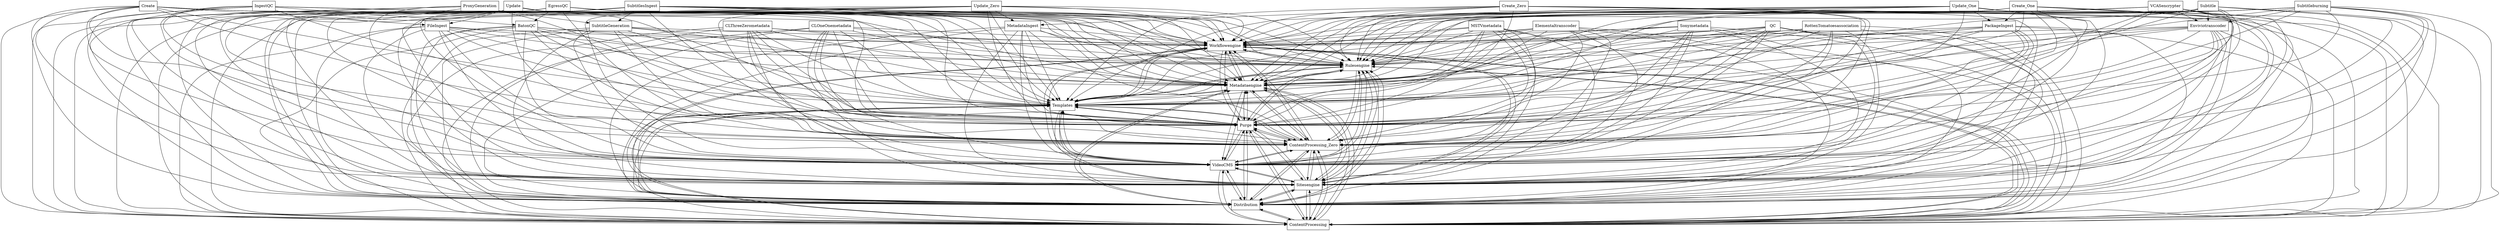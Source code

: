 digraph{
graph [rankdir=TB];
node [shape=box];
edge [arrowhead=normal];
0[label="ProxyGeneration",]
1[label="SubtitlesIngest",]
2[label="Update",]
3[label="Update_Zero",]
4[label="Sonymetadata",]
5[label="Workflowengine",]
6[label="VCASencrypter",]
7[label="Create_Zero",]
8[label="Rulesengine",]
9[label="ContentProcessing",]
10[label="FileIngest",]
11[label="Create",]
12[label="Distribution",]
13[label="IngestQC",]
14[label="Sitesengine",]
15[label="MetadataIngest",]
16[label="EgressQC",]
17[label="Subtitle",]
18[label="BatonQC",]
19[label="CLOneOnemetadata",]
20[label="VideoCMS",]
21[label="SubtitleGeneration",]
22[label="ContentProcessing_Zero",]
23[label="Purge",]
24[label="QC",]
25[label="Enviviotranscoder",]
26[label="Templates",]
27[label="RottenTomatoesassociation",]
28[label="Elementaltranscoder",]
29[label="Subtitleburning",]
30[label="CLThreeZerometadata",]
31[label="Update_One",]
32[label="Metadataengine",]
33[label="PackageIngest",]
34[label="MSTVmetadata",]
35[label="Create_One",]
0->5[label="",]
0->8[label="",]
0->9[label="",]
0->12[label="",]
0->14[label="",]
0->20[label="",]
0->21[label="",]
0->22[label="",]
0->23[label="",]
0->26[label="",]
0->32[label="",]
1->5[label="",]
1->8[label="",]
1->9[label="",]
1->12[label="",]
1->14[label="",]
1->20[label="",]
1->21[label="",]
1->22[label="",]
1->23[label="",]
1->26[label="",]
1->32[label="",]
2->5[label="",]
2->8[label="",]
2->9[label="",]
2->10[label="",]
2->12[label="",]
2->14[label="",]
2->20[label="",]
2->22[label="",]
2->23[label="",]
2->26[label="",]
2->32[label="",]
3->5[label="",]
3->8[label="",]
3->9[label="",]
3->12[label="",]
3->14[label="",]
3->15[label="",]
3->20[label="",]
3->22[label="",]
3->23[label="",]
3->26[label="",]
3->32[label="",]
4->5[label="",]
4->8[label="",]
4->9[label="",]
4->12[label="",]
4->14[label="",]
4->20[label="",]
4->22[label="",]
4->23[label="",]
4->26[label="",]
4->32[label="",]
5->8[label="",]
5->9[label="",]
5->12[label="",]
5->14[label="",]
5->20[label="",]
5->22[label="",]
5->23[label="",]
5->26[label="",]
5->32[label="",]
6->5[label="",]
6->8[label="",]
6->9[label="",]
6->12[label="",]
6->14[label="",]
6->20[label="",]
6->22[label="",]
6->23[label="",]
6->25[label="",]
6->26[label="",]
6->32[label="",]
7->5[label="",]
7->8[label="",]
7->9[label="",]
7->12[label="",]
7->14[label="",]
7->15[label="",]
7->20[label="",]
7->22[label="",]
7->23[label="",]
7->26[label="",]
7->32[label="",]
8->5[label="",]
8->9[label="",]
8->12[label="",]
8->14[label="",]
8->20[label="",]
8->22[label="",]
8->23[label="",]
8->26[label="",]
8->32[label="",]
9->5[label="",]
9->8[label="",]
9->12[label="",]
9->14[label="",]
9->20[label="",]
9->22[label="",]
9->23[label="",]
9->26[label="",]
9->32[label="",]
10->5[label="",]
10->8[label="",]
10->9[label="",]
10->12[label="",]
10->14[label="",]
10->20[label="",]
10->22[label="",]
10->23[label="",]
10->26[label="",]
10->32[label="",]
11->5[label="",]
11->8[label="",]
11->9[label="",]
11->10[label="",]
11->12[label="",]
11->14[label="",]
11->20[label="",]
11->22[label="",]
11->23[label="",]
11->26[label="",]
11->32[label="",]
12->5[label="",]
12->8[label="",]
12->9[label="",]
12->14[label="",]
12->20[label="",]
12->22[label="",]
12->23[label="",]
12->26[label="",]
12->32[label="",]
13->5[label="",]
13->8[label="",]
13->9[label="",]
13->12[label="",]
13->14[label="",]
13->18[label="",]
13->20[label="",]
13->22[label="",]
13->23[label="",]
13->26[label="",]
13->32[label="",]
14->5[label="",]
14->8[label="",]
14->9[label="",]
14->12[label="",]
14->20[label="",]
14->22[label="",]
14->23[label="",]
14->26[label="",]
14->32[label="",]
15->5[label="",]
15->8[label="",]
15->9[label="",]
15->12[label="",]
15->14[label="",]
15->20[label="",]
15->22[label="",]
15->23[label="",]
15->26[label="",]
15->32[label="",]
16->5[label="",]
16->8[label="",]
16->9[label="",]
16->12[label="",]
16->14[label="",]
16->18[label="",]
16->20[label="",]
16->22[label="",]
16->23[label="",]
16->26[label="",]
16->32[label="",]
17->5[label="",]
17->8[label="",]
17->9[label="",]
17->12[label="",]
17->14[label="",]
17->20[label="",]
17->22[label="",]
17->23[label="",]
17->25[label="",]
17->26[label="",]
17->32[label="",]
18->5[label="",]
18->8[label="",]
18->9[label="",]
18->12[label="",]
18->14[label="",]
18->20[label="",]
18->22[label="",]
18->23[label="",]
18->26[label="",]
18->32[label="",]
19->5[label="",]
19->8[label="",]
19->9[label="",]
19->12[label="",]
19->14[label="",]
19->20[label="",]
19->22[label="",]
19->23[label="",]
19->26[label="",]
19->32[label="",]
20->5[label="",]
20->8[label="",]
20->9[label="",]
20->12[label="",]
20->14[label="",]
20->22[label="",]
20->23[label="",]
20->26[label="",]
20->32[label="",]
21->5[label="",]
21->8[label="",]
21->9[label="",]
21->12[label="",]
21->14[label="",]
21->20[label="",]
21->22[label="",]
21->23[label="",]
21->26[label="",]
21->32[label="",]
22->5[label="",]
22->8[label="",]
22->9[label="",]
22->12[label="",]
22->14[label="",]
22->20[label="",]
22->23[label="",]
22->26[label="",]
22->32[label="",]
23->5[label="",]
23->8[label="",]
23->9[label="",]
23->12[label="",]
23->14[label="",]
23->20[label="",]
23->22[label="",]
23->26[label="",]
23->32[label="",]
24->5[label="",]
24->8[label="",]
24->9[label="",]
24->12[label="",]
24->14[label="",]
24->20[label="",]
24->22[label="",]
24->23[label="",]
24->26[label="",]
24->32[label="",]
25->5[label="",]
25->8[label="",]
25->9[label="",]
25->12[label="",]
25->14[label="",]
25->20[label="",]
25->22[label="",]
25->23[label="",]
25->26[label="",]
25->32[label="",]
26->5[label="",]
26->8[label="",]
26->9[label="",]
26->12[label="",]
26->14[label="",]
26->20[label="",]
26->22[label="",]
26->23[label="",]
26->32[label="",]
27->5[label="",]
27->8[label="",]
27->9[label="",]
27->12[label="",]
27->14[label="",]
27->20[label="",]
27->22[label="",]
27->23[label="",]
27->26[label="",]
27->32[label="",]
28->5[label="",]
28->8[label="",]
28->9[label="",]
28->12[label="",]
28->14[label="",]
28->20[label="",]
28->22[label="",]
28->23[label="",]
28->26[label="",]
28->32[label="",]
29->5[label="",]
29->8[label="",]
29->9[label="",]
29->12[label="",]
29->14[label="",]
29->20[label="",]
29->22[label="",]
29->23[label="",]
29->25[label="",]
29->26[label="",]
29->32[label="",]
30->5[label="",]
30->8[label="",]
30->9[label="",]
30->12[label="",]
30->14[label="",]
30->20[label="",]
30->22[label="",]
30->23[label="",]
30->26[label="",]
30->32[label="",]
31->5[label="",]
31->8[label="",]
31->9[label="",]
31->12[label="",]
31->14[label="",]
31->20[label="",]
31->22[label="",]
31->23[label="",]
31->26[label="",]
31->32[label="",]
31->33[label="",]
32->5[label="",]
32->8[label="",]
32->9[label="",]
32->12[label="",]
32->14[label="",]
32->20[label="",]
32->22[label="",]
32->23[label="",]
32->26[label="",]
33->5[label="",]
33->8[label="",]
33->9[label="",]
33->12[label="",]
33->14[label="",]
33->20[label="",]
33->22[label="",]
33->23[label="",]
33->26[label="",]
33->32[label="",]
34->5[label="",]
34->8[label="",]
34->9[label="",]
34->12[label="",]
34->14[label="",]
34->20[label="",]
34->22[label="",]
34->23[label="",]
34->26[label="",]
34->32[label="",]
35->5[label="",]
35->8[label="",]
35->9[label="",]
35->12[label="",]
35->14[label="",]
35->20[label="",]
35->22[label="",]
35->23[label="",]
35->26[label="",]
35->32[label="",]
35->33[label="",]
}
